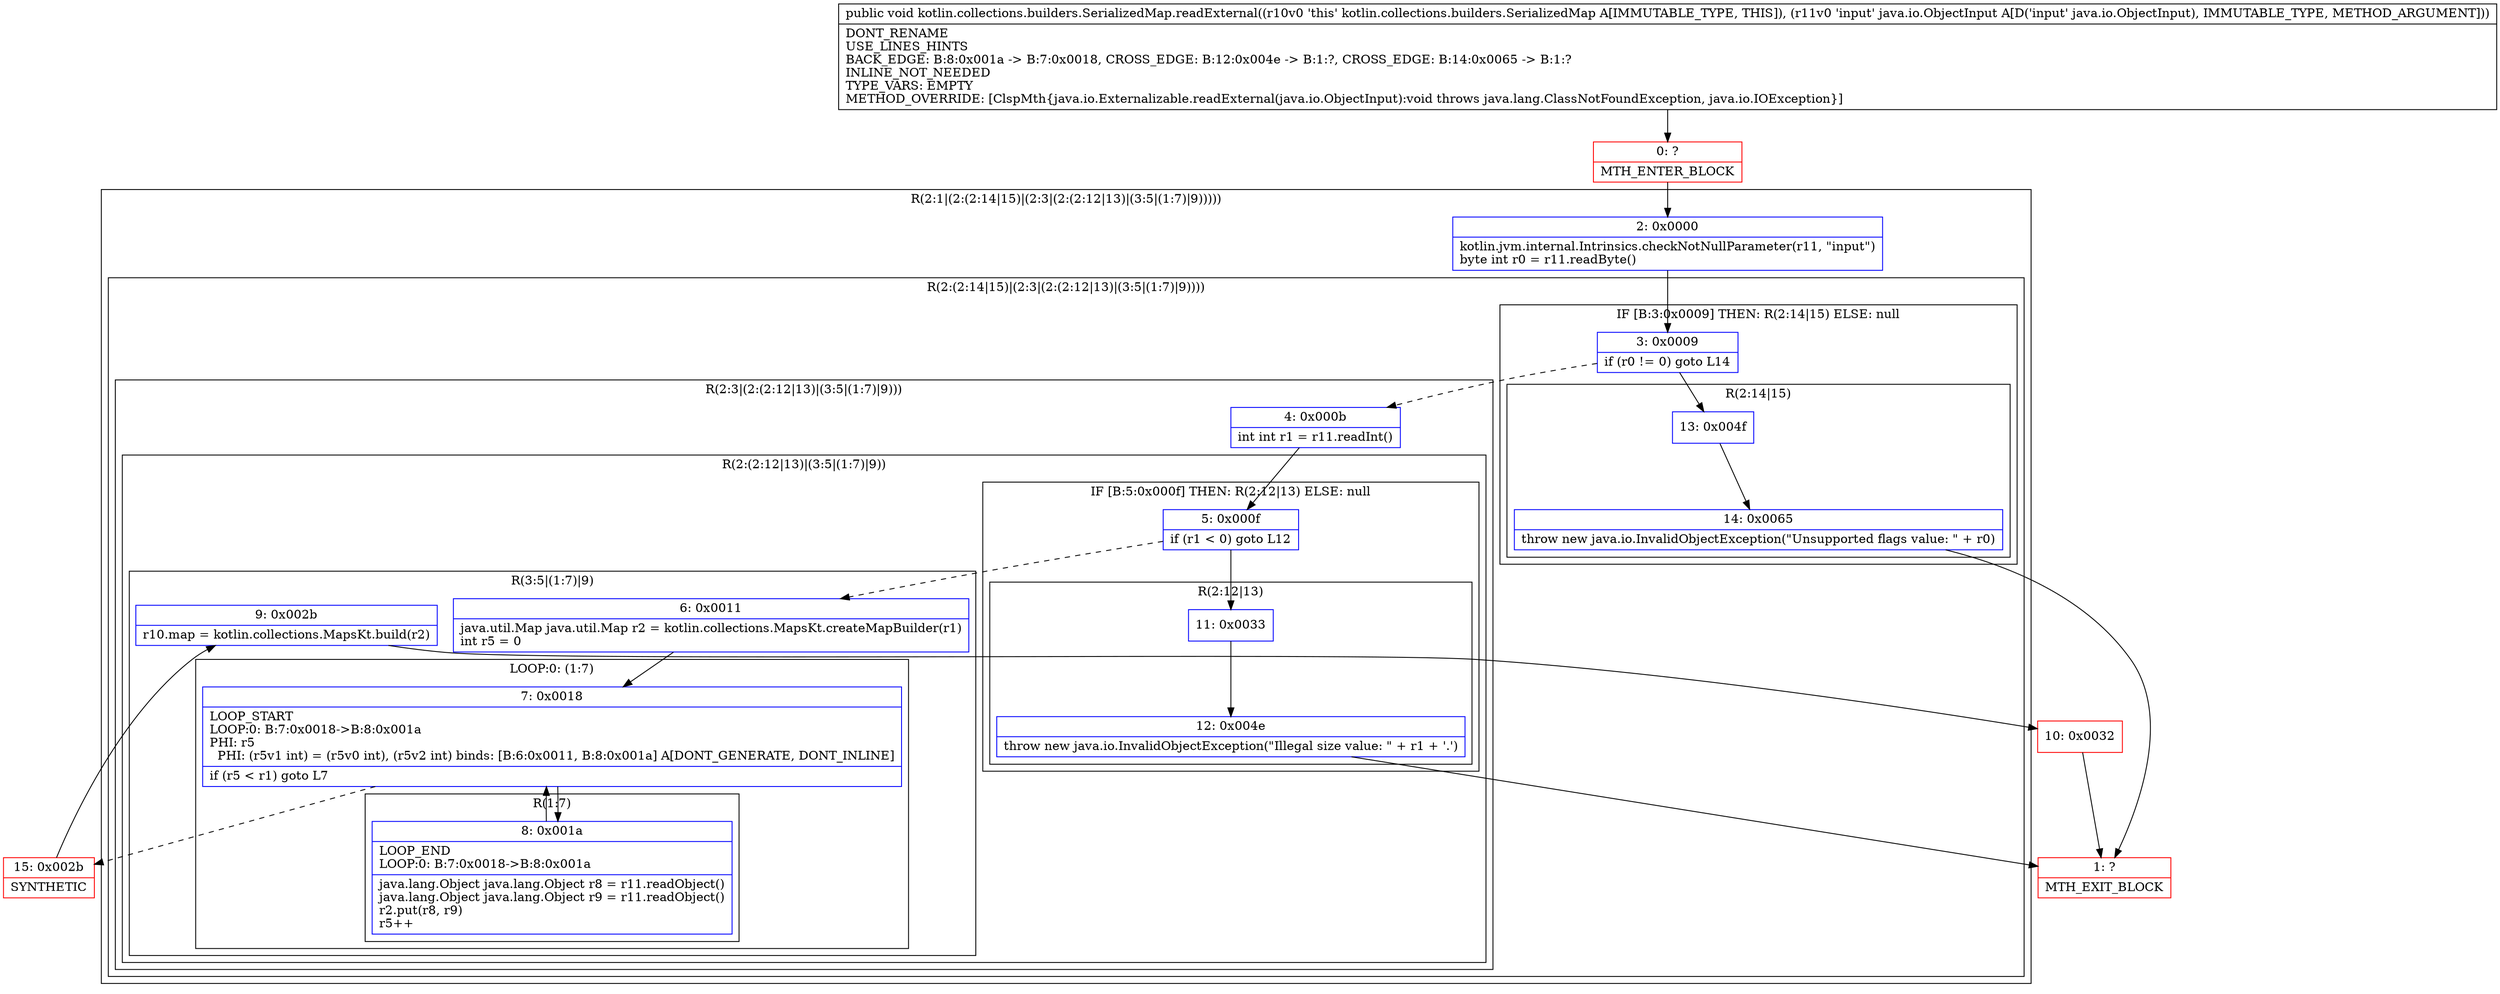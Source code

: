 digraph "CFG forkotlin.collections.builders.SerializedMap.readExternal(Ljava\/io\/ObjectInput;)V" {
subgraph cluster_Region_1722756645 {
label = "R(2:1|(2:(2:14|15)|(2:3|(2:(2:12|13)|(3:5|(1:7)|9)))))";
node [shape=record,color=blue];
Node_2 [shape=record,label="{2\:\ 0x0000|kotlin.jvm.internal.Intrinsics.checkNotNullParameter(r11, \"input\")\lbyte int r0 = r11.readByte()\l}"];
subgraph cluster_Region_981105523 {
label = "R(2:(2:14|15)|(2:3|(2:(2:12|13)|(3:5|(1:7)|9))))";
node [shape=record,color=blue];
subgraph cluster_IfRegion_1454953624 {
label = "IF [B:3:0x0009] THEN: R(2:14|15) ELSE: null";
node [shape=record,color=blue];
Node_3 [shape=record,label="{3\:\ 0x0009|if (r0 != 0) goto L14\l}"];
subgraph cluster_Region_1044106854 {
label = "R(2:14|15)";
node [shape=record,color=blue];
Node_13 [shape=record,label="{13\:\ 0x004f}"];
Node_14 [shape=record,label="{14\:\ 0x0065|throw new java.io.InvalidObjectException(\"Unsupported flags value: \" + r0)\l}"];
}
}
subgraph cluster_Region_1091559048 {
label = "R(2:3|(2:(2:12|13)|(3:5|(1:7)|9)))";
node [shape=record,color=blue];
Node_4 [shape=record,label="{4\:\ 0x000b|int int r1 = r11.readInt()\l}"];
subgraph cluster_Region_793010314 {
label = "R(2:(2:12|13)|(3:5|(1:7)|9))";
node [shape=record,color=blue];
subgraph cluster_IfRegion_1590566538 {
label = "IF [B:5:0x000f] THEN: R(2:12|13) ELSE: null";
node [shape=record,color=blue];
Node_5 [shape=record,label="{5\:\ 0x000f|if (r1 \< 0) goto L12\l}"];
subgraph cluster_Region_1312951775 {
label = "R(2:12|13)";
node [shape=record,color=blue];
Node_11 [shape=record,label="{11\:\ 0x0033}"];
Node_12 [shape=record,label="{12\:\ 0x004e|throw new java.io.InvalidObjectException(\"Illegal size value: \" + r1 + '.')\l}"];
}
}
subgraph cluster_Region_787133071 {
label = "R(3:5|(1:7)|9)";
node [shape=record,color=blue];
Node_6 [shape=record,label="{6\:\ 0x0011|java.util.Map java.util.Map r2 = kotlin.collections.MapsKt.createMapBuilder(r1)\lint r5 = 0\l}"];
subgraph cluster_LoopRegion_296665668 {
label = "LOOP:0: (1:7)";
node [shape=record,color=blue];
Node_7 [shape=record,label="{7\:\ 0x0018|LOOP_START\lLOOP:0: B:7:0x0018\-\>B:8:0x001a\lPHI: r5 \l  PHI: (r5v1 int) = (r5v0 int), (r5v2 int) binds: [B:6:0x0011, B:8:0x001a] A[DONT_GENERATE, DONT_INLINE]\l|if (r5 \< r1) goto L7\l}"];
subgraph cluster_Region_1060811957 {
label = "R(1:7)";
node [shape=record,color=blue];
Node_8 [shape=record,label="{8\:\ 0x001a|LOOP_END\lLOOP:0: B:7:0x0018\-\>B:8:0x001a\l|java.lang.Object java.lang.Object r8 = r11.readObject()\ljava.lang.Object java.lang.Object r9 = r11.readObject()\lr2.put(r8, r9)\lr5++\l}"];
}
}
Node_9 [shape=record,label="{9\:\ 0x002b|r10.map = kotlin.collections.MapsKt.build(r2)\l}"];
}
}
}
}
}
Node_0 [shape=record,color=red,label="{0\:\ ?|MTH_ENTER_BLOCK\l}"];
Node_15 [shape=record,color=red,label="{15\:\ 0x002b|SYNTHETIC\l}"];
Node_10 [shape=record,color=red,label="{10\:\ 0x0032}"];
Node_1 [shape=record,color=red,label="{1\:\ ?|MTH_EXIT_BLOCK\l}"];
MethodNode[shape=record,label="{public void kotlin.collections.builders.SerializedMap.readExternal((r10v0 'this' kotlin.collections.builders.SerializedMap A[IMMUTABLE_TYPE, THIS]), (r11v0 'input' java.io.ObjectInput A[D('input' java.io.ObjectInput), IMMUTABLE_TYPE, METHOD_ARGUMENT]))  | DONT_RENAME\lUSE_LINES_HINTS\lBACK_EDGE: B:8:0x001a \-\> B:7:0x0018, CROSS_EDGE: B:12:0x004e \-\> B:1:?, CROSS_EDGE: B:14:0x0065 \-\> B:1:?\lINLINE_NOT_NEEDED\lTYPE_VARS: EMPTY\lMETHOD_OVERRIDE: [ClspMth\{java.io.Externalizable.readExternal(java.io.ObjectInput):void throws java.lang.ClassNotFoundException, java.io.IOException\}]\l}"];
MethodNode -> Node_0;Node_2 -> Node_3;
Node_3 -> Node_4[style=dashed];
Node_3 -> Node_13;
Node_13 -> Node_14;
Node_14 -> Node_1;
Node_4 -> Node_5;
Node_5 -> Node_6[style=dashed];
Node_5 -> Node_11;
Node_11 -> Node_12;
Node_12 -> Node_1;
Node_6 -> Node_7;
Node_7 -> Node_8;
Node_7 -> Node_15[style=dashed];
Node_8 -> Node_7;
Node_9 -> Node_10;
Node_0 -> Node_2;
Node_15 -> Node_9;
Node_10 -> Node_1;
}


